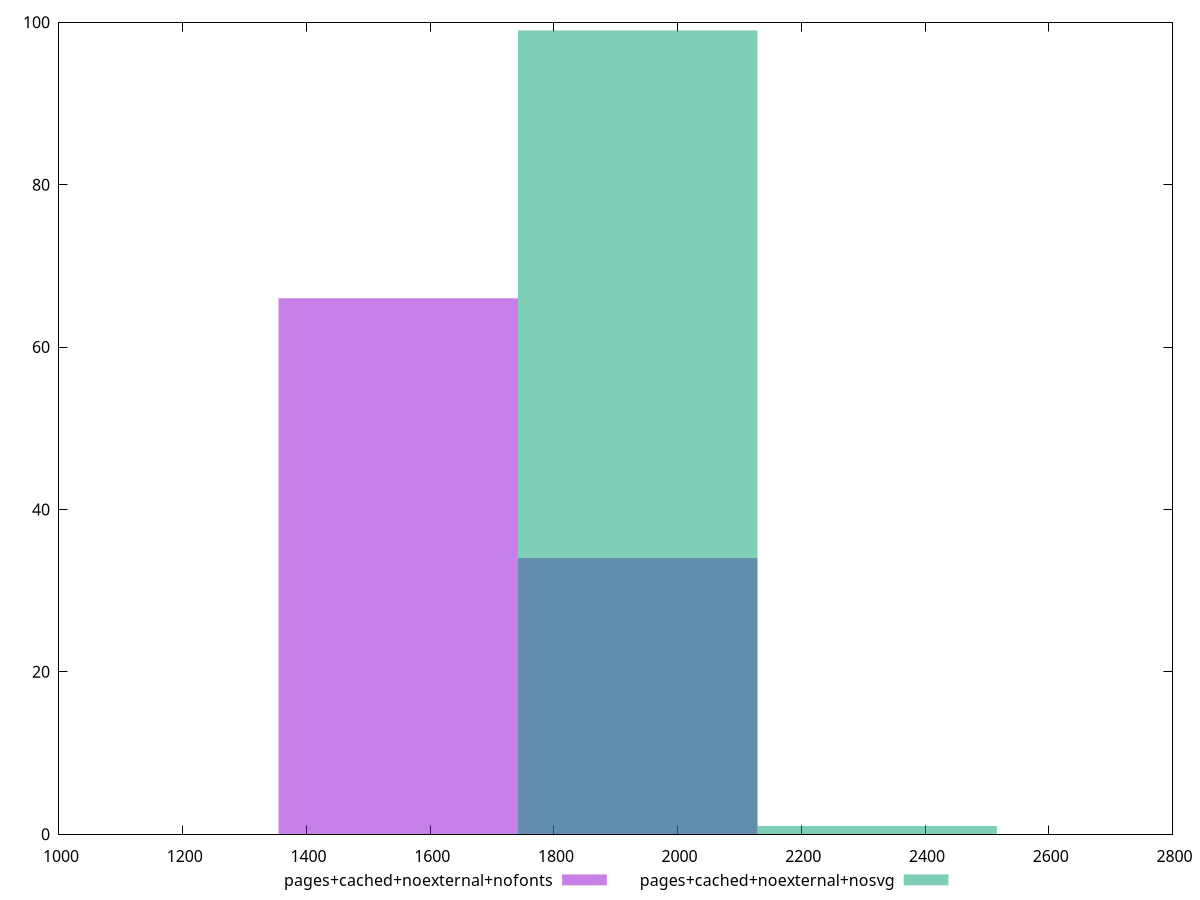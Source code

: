 reset
set terminal svg size 640, 500 enhanced background rgb 'white'
set output "report_00007_2020-12-11T15:55:29.892Z/interactive/comparison/histogram/6_vs_7.svg"

$pagesCachedNoexternalNofonts <<EOF
1548.3887792134344 66
1935.485974016793 34
EOF

$pagesCachedNoexternalNosvg <<EOF
1935.485974016793 99
2322.5831688201515 1
EOF

set key outside below
set boxwidth 387.0971948033586
set yrange [0:100]
set style fill transparent solid 0.5 noborder

plot \
  $pagesCachedNoexternalNofonts title "pages+cached+noexternal+nofonts" with boxes, \
  $pagesCachedNoexternalNosvg title "pages+cached+noexternal+nosvg" with boxes, \


reset